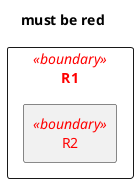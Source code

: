 {
  "sha1": "esse7j8ccj96wnmtu1rkgsylwpejh06",
  "insertion": {
    "when": "2024-06-01T09:03:05.040Z",
    "url": "https://forum.plantuml.net/15584/stereotypes-cannot-be-overwritten-anymore",
    "user": "plantuml@gmail.com"
  }
}
@startuml

title must be red

skinparam rectangle<<boundary>> {
    FontColor blue
}

skinparam rectangle<<boundary>> {
    FontColor red
}

rectangle "R1" as r1 <<boundary>> {
  rectangle "R2" as r2 <<boundary>> {
  }
}

@enduml
